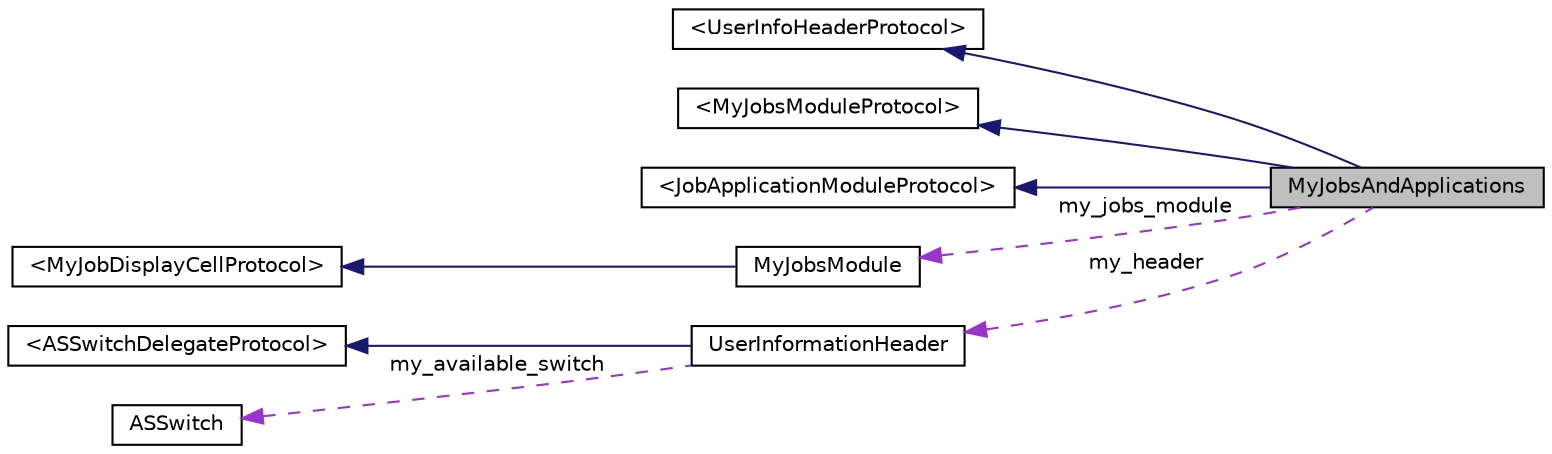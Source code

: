 digraph G
{
  edge [fontname="Helvetica",fontsize="10",labelfontname="Helvetica",labelfontsize="10"];
  node [fontname="Helvetica",fontsize="10",shape=record];
  rankdir="LR";
  Node1 [label="MyJobsAndApplications",height=0.2,width=0.4,color="black", fillcolor="grey75", style="filled" fontcolor="black"];
  Node2 -> Node1 [dir="back",color="midnightblue",fontsize="10",style="solid",fontname="Helvetica"];
  Node2 [label="\<UserInfoHeaderProtocol\>",height=0.2,width=0.4,color="black", fillcolor="white", style="filled",URL="$protocol_user_info_header_protocol-p.html"];
  Node3 -> Node1 [dir="back",color="midnightblue",fontsize="10",style="solid",fontname="Helvetica"];
  Node3 [label="\<MyJobsModuleProtocol\>",height=0.2,width=0.4,color="black", fillcolor="white", style="filled",URL="$protocol_my_jobs_module_protocol-p.html"];
  Node4 -> Node1 [dir="back",color="midnightblue",fontsize="10",style="solid",fontname="Helvetica"];
  Node4 [label="\<JobApplicationModuleProtocol\>",height=0.2,width=0.4,color="black", fillcolor="white", style="filled",URL="$protocol_job_application_module_protocol-p.html"];
  Node5 -> Node1 [dir="back",color="darkorchid3",fontsize="10",style="dashed",label=" my_jobs_module" ,fontname="Helvetica"];
  Node5 [label="MyJobsModule",height=0.2,width=0.4,color="black", fillcolor="white", style="filled",URL="$interface_my_jobs_module.html"];
  Node6 -> Node5 [dir="back",color="midnightblue",fontsize="10",style="solid",fontname="Helvetica"];
  Node6 [label="\<MyJobDisplayCellProtocol\>",height=0.2,width=0.4,color="black", fillcolor="white", style="filled",URL="$protocol_my_job_display_cell_protocol-p.html"];
  Node7 -> Node1 [dir="back",color="darkorchid3",fontsize="10",style="dashed",label=" my_header" ,fontname="Helvetica"];
  Node7 [label="UserInformationHeader",height=0.2,width=0.4,color="black", fillcolor="white", style="filled",URL="$interface_user_information_header.html"];
  Node8 -> Node7 [dir="back",color="midnightblue",fontsize="10",style="solid",fontname="Helvetica"];
  Node8 [label="\<ASSwitchDelegateProtocol\>",height=0.2,width=0.4,color="black", fillcolor="white", style="filled",URL="$protocol_a_s_switch_delegate_protocol-p.html"];
  Node9 -> Node7 [dir="back",color="darkorchid3",fontsize="10",style="dashed",label=" my_available_switch" ,fontname="Helvetica"];
  Node9 [label="ASSwitch",height=0.2,width=0.4,color="black", fillcolor="white", style="filled",URL="$interface_a_s_switch.html"];
}
